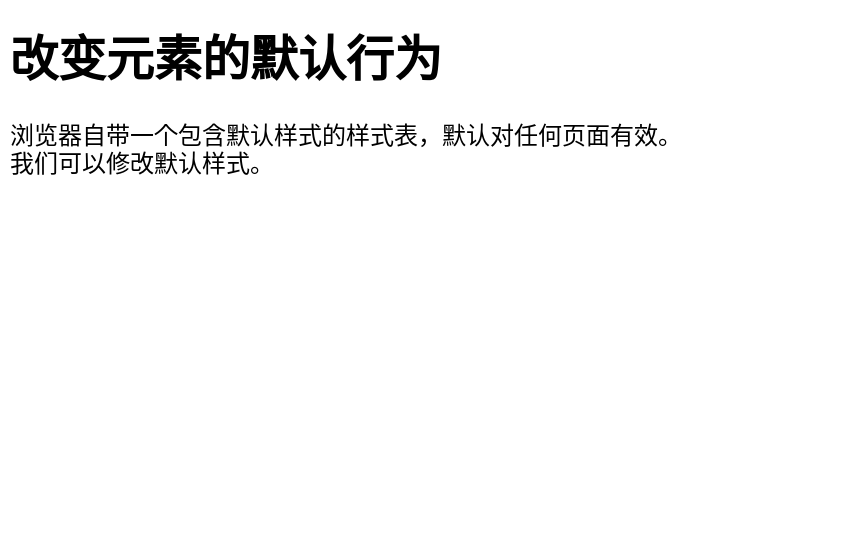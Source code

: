 <mxfile version="20.2.0" type="github">
  <diagram id="dJWihcSk0her-sCwu1qD" name="第 1 页">
    <mxGraphModel dx="926" dy="525" grid="1" gridSize="10" guides="1" tooltips="1" connect="1" arrows="1" fold="1" page="1" pageScale="1" pageWidth="4681" pageHeight="3300" math="0" shadow="0">
      <root>
        <mxCell id="0" />
        <mxCell id="1" parent="0" />
        <mxCell id="fsV72lbkyJY5YVNgxw4G-1" value="&lt;h1&gt;改变元素的默认行为&lt;/h1&gt;&lt;div&gt;浏览器自带一个包含默认样式的样式表，默认对任何页面有效。&lt;/div&gt;&lt;div&gt;我们可以修改默认样式。&lt;/div&gt;" style="text;html=1;strokeColor=none;fillColor=none;spacing=5;spacingTop=-20;whiteSpace=wrap;overflow=hidden;rounded=0;" vertex="1" parent="1">
          <mxGeometry x="40" y="70" width="420" height="260" as="geometry" />
        </mxCell>
      </root>
    </mxGraphModel>
  </diagram>
</mxfile>
